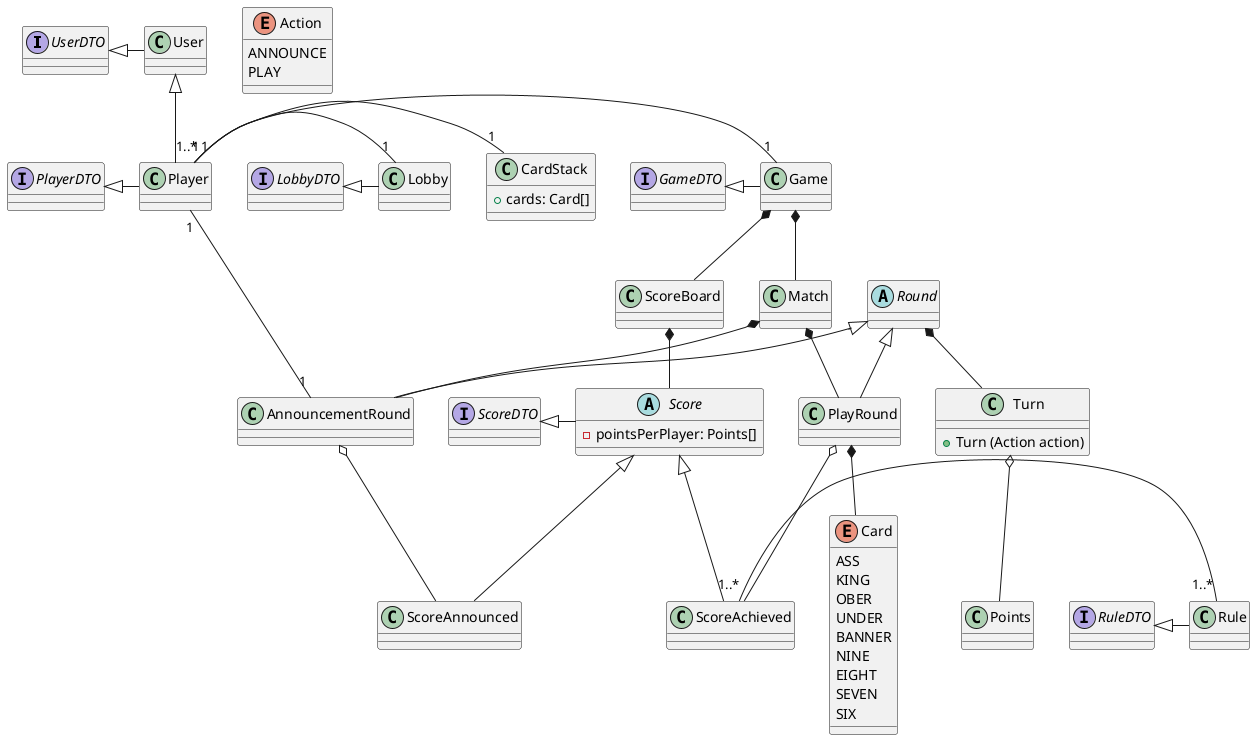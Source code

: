@startuml
'https://plantuml.com/class-diagram

interface UserDTO
interface PlayerDTO
interface GameDTO
interface LobbyDTO
interface RuleDTO
interface ScoreDTO

PlayerDTO <|- Player
UserDTO <|- User
GameDTO <|- Game
LobbyDTO <|- Lobby
RuleDTO <|- Rule
ScoreDTO <|- Score

Game *-- Match
Game *-- ScoreBoard
Match *-- AnnouncementRound
Match *-- PlayRound
Round *-- Turn
PlayRound *-- Card
ScoreBoard *-- Score
Turn o-- Points
PlayRound o-- ScoreAchieved
AnnouncementRound o-- ScoreAnnounced
User <|-- Player
Round <|-- AnnouncementRound
Round <|-- PlayRound
Score <|-- ScoreAnnounced
Score <|-- ScoreAchieved

Player "1" - "1" Game
Player "1" - "1" CardStack
Player "1" - "1" AnnouncementRound
ScoreAchieved "1..*" - "1..*" Rule
Lobby "1" - "1..*" Player

class Player {

}

class Game {

}

class Lobby {

}

class Rule {

}

class ScoreBoard {

}

abstract class Score {
- pointsPerPlayer: Points[]
}

class ScoreAnnounced {

}

class ScoreAchieved {

}

class Match {

}

abstract class Round {

}

class AnnouncementRound {

}

class PlayRound {

}

class Points {

}

enum Card {
ASS
KING
OBER
UNDER
BANNER
NINE
EIGHT
SEVEN
SIX
}

enum Action {
ANNOUNCE
PLAY
}

class Turn {
+ Turn (Action action)
}


class CardStack{
+ cards: Card[]
}


@enduml